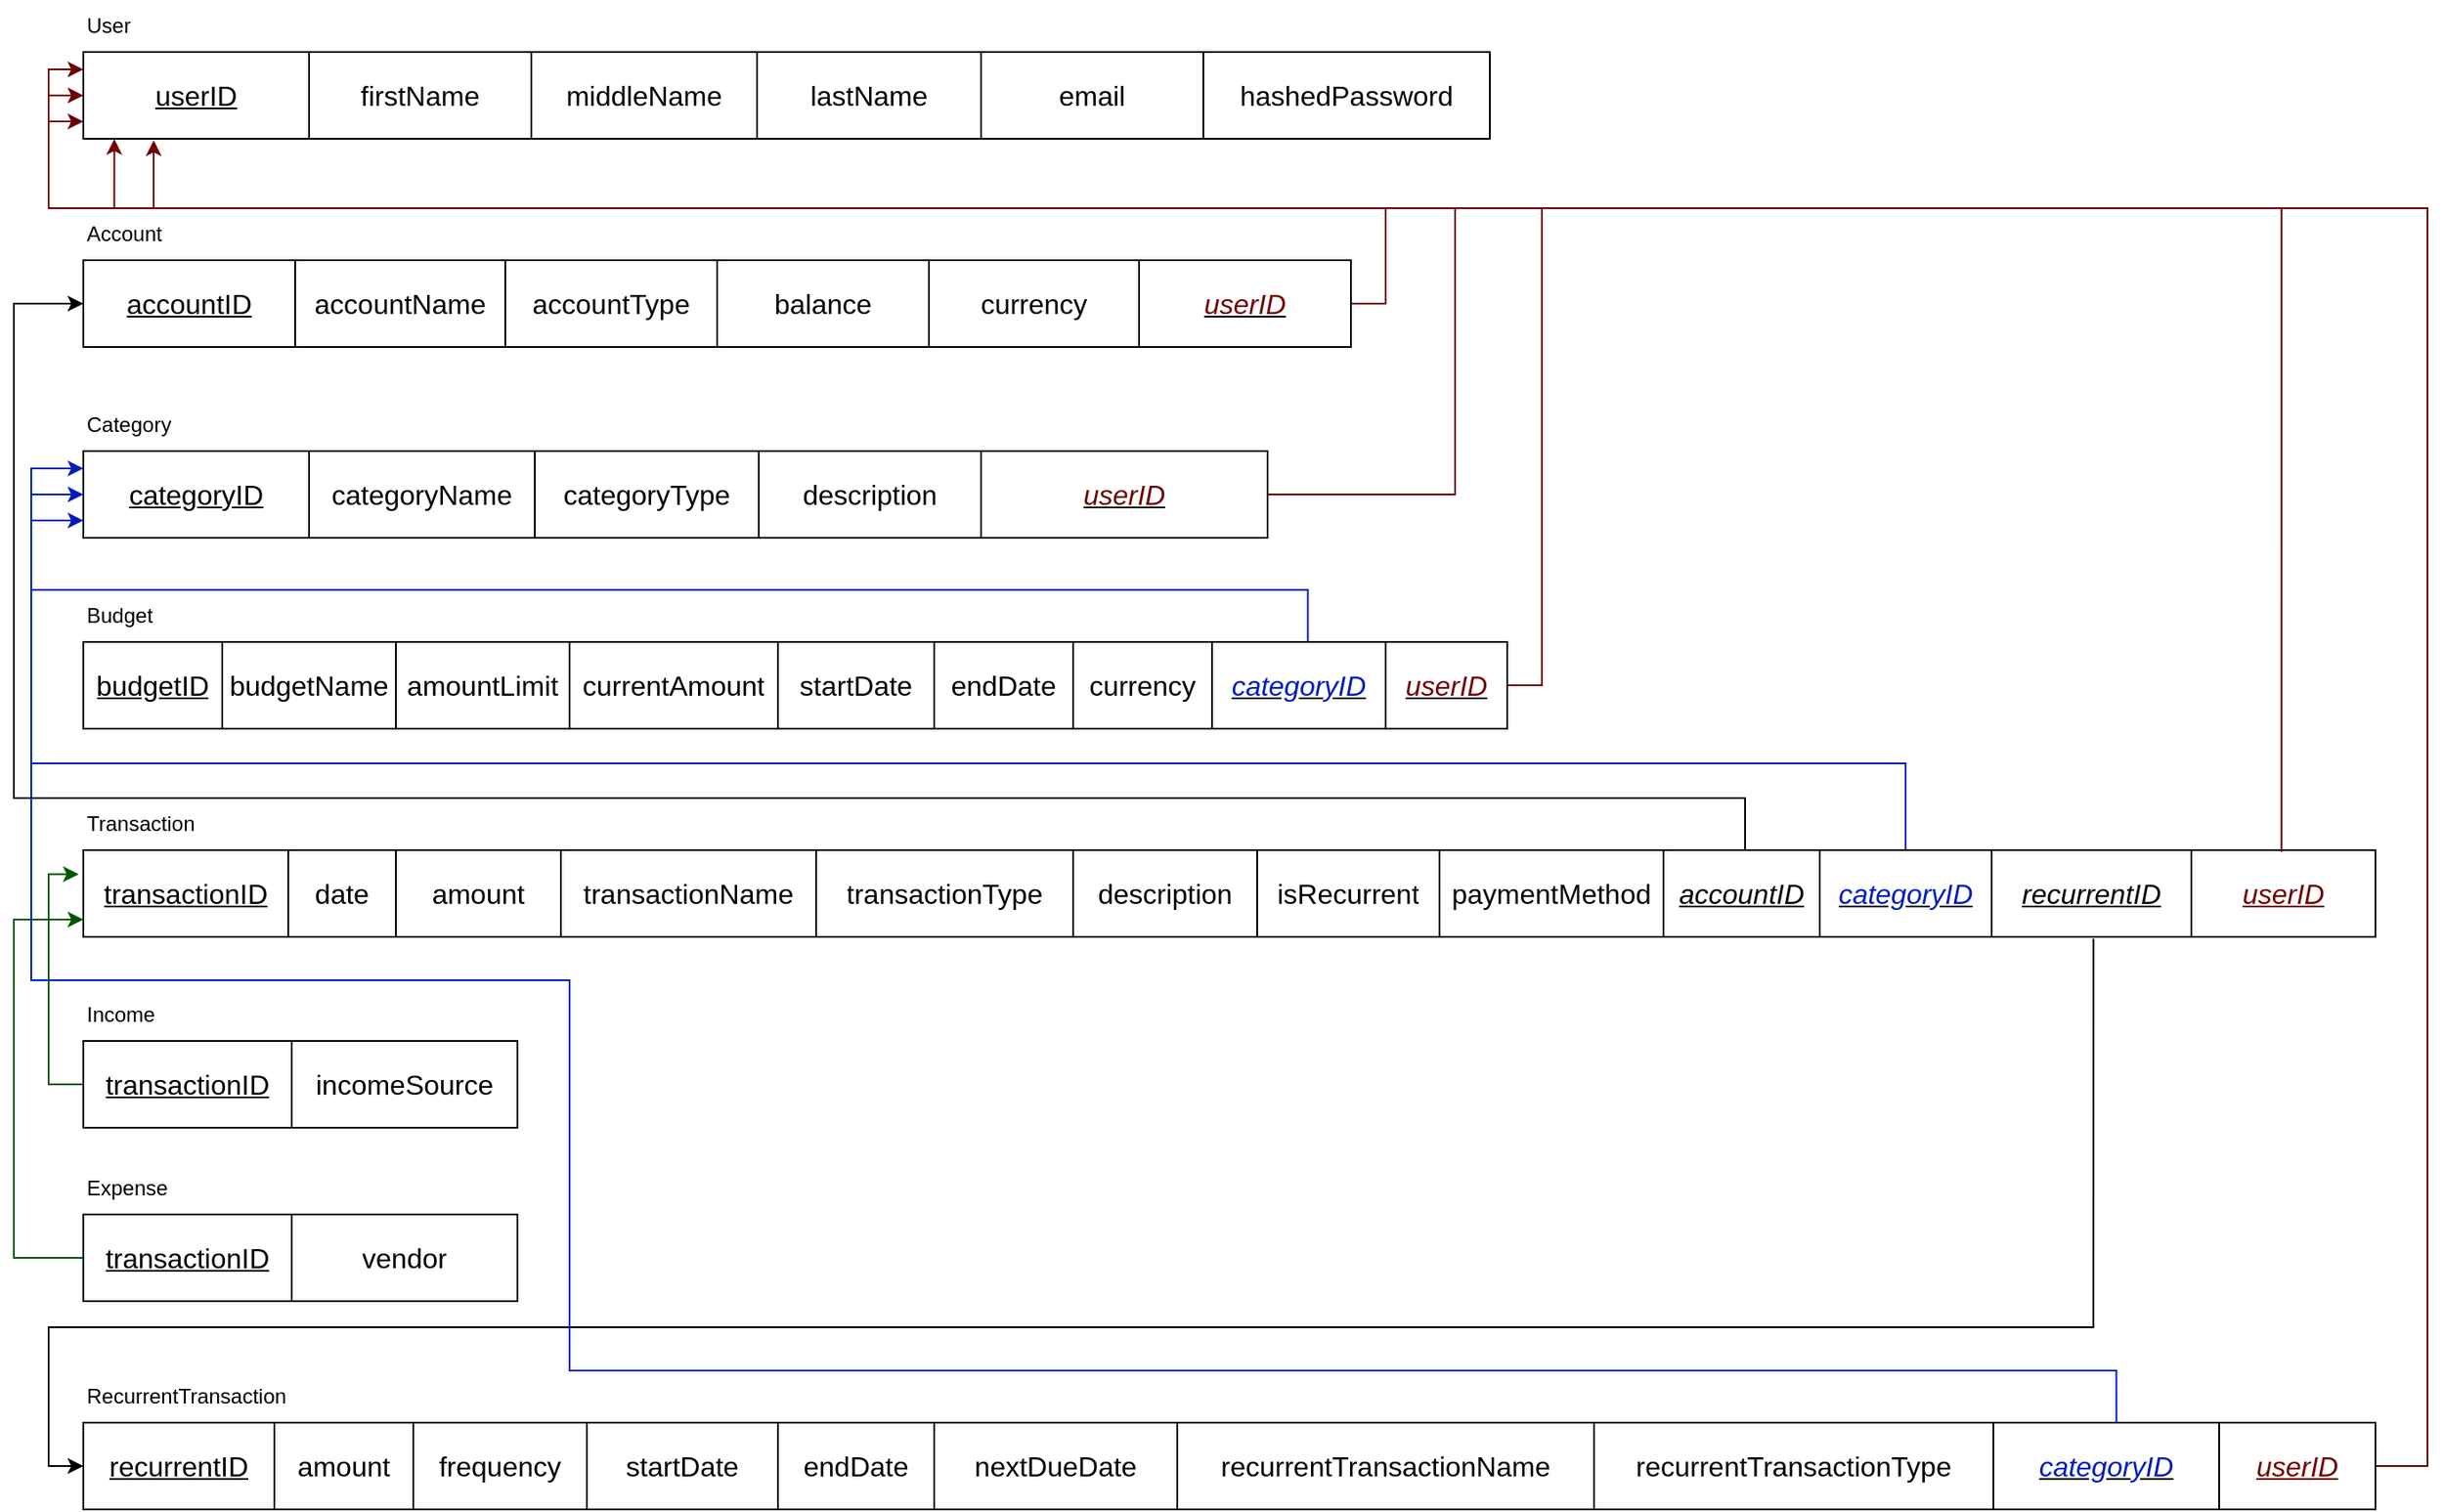<mxfile version="28.2.1">
  <diagram name="Page-1" id="-Z8uPkYC_VJc0NKGcOIi">
    <mxGraphModel dx="2431" dy="1305" grid="1" gridSize="10" guides="1" tooltips="1" connect="1" arrows="1" fold="1" page="1" pageScale="1" pageWidth="1920" pageHeight="1200" math="0" shadow="0">
      <root>
        <mxCell id="0" />
        <mxCell id="1" parent="0" />
        <mxCell id="GvEmqiyRO5GbLfrJit3r-1" value="" style="shape=table;startSize=0;container=1;collapsible=0;childLayout=tableLayout;fontSize=16;fontStyle=2" vertex="1" parent="1">
          <mxGeometry x="320" y="315" width="730" height="50" as="geometry" />
        </mxCell>
        <mxCell id="GvEmqiyRO5GbLfrJit3r-2" value="" style="shape=tableRow;horizontal=0;startSize=0;swimlaneHead=0;swimlaneBody=0;strokeColor=inherit;top=0;left=0;bottom=0;right=0;collapsible=0;dropTarget=0;fillColor=none;points=[[0,0.5],[1,0.5]];portConstraint=eastwest;fontSize=16;" vertex="1" parent="GvEmqiyRO5GbLfrJit3r-1">
          <mxGeometry width="730" height="50" as="geometry" />
        </mxCell>
        <mxCell id="GvEmqiyRO5GbLfrJit3r-3" value="&lt;font&gt;&lt;u&gt;accountID&lt;/u&gt;&lt;/font&gt;" style="shape=partialRectangle;html=1;whiteSpace=wrap;connectable=0;strokeColor=inherit;overflow=hidden;fillColor=none;top=0;left=0;bottom=0;right=0;pointerEvents=1;fontSize=16;" vertex="1" parent="GvEmqiyRO5GbLfrJit3r-2">
          <mxGeometry width="122" height="50" as="geometry">
            <mxRectangle width="122" height="50" as="alternateBounds" />
          </mxGeometry>
        </mxCell>
        <mxCell id="GvEmqiyRO5GbLfrJit3r-4" value="accountName" style="shape=partialRectangle;html=1;whiteSpace=wrap;connectable=0;strokeColor=inherit;overflow=hidden;fillColor=none;top=0;left=0;bottom=0;right=0;pointerEvents=1;fontSize=16;" vertex="1" parent="GvEmqiyRO5GbLfrJit3r-2">
          <mxGeometry x="122" width="121" height="50" as="geometry">
            <mxRectangle width="121" height="50" as="alternateBounds" />
          </mxGeometry>
        </mxCell>
        <mxCell id="GvEmqiyRO5GbLfrJit3r-5" value="accountType" style="shape=partialRectangle;html=1;whiteSpace=wrap;connectable=0;strokeColor=inherit;overflow=hidden;fillColor=none;top=0;left=0;bottom=0;right=0;pointerEvents=1;fontSize=16;" vertex="1" parent="GvEmqiyRO5GbLfrJit3r-2">
          <mxGeometry x="243" width="122" height="50" as="geometry">
            <mxRectangle width="122" height="50" as="alternateBounds" />
          </mxGeometry>
        </mxCell>
        <mxCell id="GvEmqiyRO5GbLfrJit3r-14" value="balance" style="shape=partialRectangle;html=1;whiteSpace=wrap;connectable=0;strokeColor=inherit;overflow=hidden;fillColor=none;top=0;left=0;bottom=0;right=0;pointerEvents=1;fontSize=16;" vertex="1" parent="GvEmqiyRO5GbLfrJit3r-2">
          <mxGeometry x="365" width="122" height="50" as="geometry">
            <mxRectangle width="122" height="50" as="alternateBounds" />
          </mxGeometry>
        </mxCell>
        <mxCell id="GvEmqiyRO5GbLfrJit3r-15" value="currency" style="shape=partialRectangle;html=1;whiteSpace=wrap;connectable=0;strokeColor=inherit;overflow=hidden;fillColor=none;top=0;left=0;bottom=0;right=0;pointerEvents=1;fontSize=16;" vertex="1" parent="GvEmqiyRO5GbLfrJit3r-2">
          <mxGeometry x="487" width="121" height="50" as="geometry">
            <mxRectangle width="121" height="50" as="alternateBounds" />
          </mxGeometry>
        </mxCell>
        <mxCell id="GvEmqiyRO5GbLfrJit3r-16" value="&lt;i&gt;&lt;u&gt;&lt;font style=&quot;color: rgb(111, 0, 0);&quot;&gt;userID&lt;/font&gt;&lt;/u&gt;&lt;/i&gt;" style="shape=partialRectangle;html=1;whiteSpace=wrap;connectable=0;strokeColor=inherit;overflow=hidden;fillColor=none;top=0;left=0;bottom=0;right=0;pointerEvents=1;fontSize=16;" vertex="1" parent="GvEmqiyRO5GbLfrJit3r-2">
          <mxGeometry x="608" width="122" height="50" as="geometry">
            <mxRectangle width="122" height="50" as="alternateBounds" />
          </mxGeometry>
        </mxCell>
        <mxCell id="GvEmqiyRO5GbLfrJit3r-17" value="" style="shape=table;startSize=0;container=1;collapsible=0;childLayout=tableLayout;fontSize=16;fontStyle=2" vertex="1" parent="1">
          <mxGeometry x="320" y="195" width="810" height="50" as="geometry" />
        </mxCell>
        <mxCell id="GvEmqiyRO5GbLfrJit3r-18" value="" style="shape=tableRow;horizontal=0;startSize=0;swimlaneHead=0;swimlaneBody=0;strokeColor=inherit;top=0;left=0;bottom=0;right=0;collapsible=0;dropTarget=0;fillColor=none;points=[[0,0.5],[1,0.5]];portConstraint=eastwest;fontSize=16;" vertex="1" parent="GvEmqiyRO5GbLfrJit3r-17">
          <mxGeometry width="810" height="50" as="geometry" />
        </mxCell>
        <mxCell id="GvEmqiyRO5GbLfrJit3r-19" value="&lt;u&gt;userID&lt;/u&gt;" style="shape=partialRectangle;html=1;whiteSpace=wrap;connectable=0;strokeColor=inherit;overflow=hidden;fillColor=none;top=0;left=0;bottom=0;right=0;pointerEvents=1;fontSize=16;" vertex="1" parent="GvEmqiyRO5GbLfrJit3r-18">
          <mxGeometry width="130" height="50" as="geometry">
            <mxRectangle width="130" height="50" as="alternateBounds" />
          </mxGeometry>
        </mxCell>
        <mxCell id="GvEmqiyRO5GbLfrJit3r-20" value="firstName" style="shape=partialRectangle;html=1;whiteSpace=wrap;connectable=0;strokeColor=inherit;overflow=hidden;fillColor=none;top=0;left=0;bottom=0;right=0;pointerEvents=1;fontSize=16;" vertex="1" parent="GvEmqiyRO5GbLfrJit3r-18">
          <mxGeometry x="130" width="128" height="50" as="geometry">
            <mxRectangle width="128" height="50" as="alternateBounds" />
          </mxGeometry>
        </mxCell>
        <mxCell id="GvEmqiyRO5GbLfrJit3r-21" value="middleName" style="shape=partialRectangle;html=1;whiteSpace=wrap;connectable=0;strokeColor=inherit;overflow=hidden;fillColor=none;top=0;left=0;bottom=0;right=0;pointerEvents=1;fontSize=16;" vertex="1" parent="GvEmqiyRO5GbLfrJit3r-18">
          <mxGeometry x="258" width="130" height="50" as="geometry">
            <mxRectangle width="130" height="50" as="alternateBounds" />
          </mxGeometry>
        </mxCell>
        <mxCell id="GvEmqiyRO5GbLfrJit3r-22" value="lastName" style="shape=partialRectangle;html=1;whiteSpace=wrap;connectable=0;strokeColor=inherit;overflow=hidden;fillColor=none;top=0;left=0;bottom=0;right=0;pointerEvents=1;fontSize=16;" vertex="1" parent="GvEmqiyRO5GbLfrJit3r-18">
          <mxGeometry x="388" width="129" height="50" as="geometry">
            <mxRectangle width="129" height="50" as="alternateBounds" />
          </mxGeometry>
        </mxCell>
        <mxCell id="GvEmqiyRO5GbLfrJit3r-23" value="email" style="shape=partialRectangle;html=1;whiteSpace=wrap;connectable=0;strokeColor=inherit;overflow=hidden;fillColor=none;top=0;left=0;bottom=0;right=0;pointerEvents=1;fontSize=16;" vertex="1" parent="GvEmqiyRO5GbLfrJit3r-18">
          <mxGeometry x="517" width="128" height="50" as="geometry">
            <mxRectangle width="128" height="50" as="alternateBounds" />
          </mxGeometry>
        </mxCell>
        <mxCell id="GvEmqiyRO5GbLfrJit3r-24" value="hashedPassword" style="shape=partialRectangle;html=1;whiteSpace=wrap;connectable=0;strokeColor=inherit;overflow=hidden;fillColor=none;top=0;left=0;bottom=0;right=0;pointerEvents=1;fontSize=16;" vertex="1" parent="GvEmqiyRO5GbLfrJit3r-18">
          <mxGeometry x="645" width="165" height="50" as="geometry">
            <mxRectangle width="165" height="50" as="alternateBounds" />
          </mxGeometry>
        </mxCell>
        <mxCell id="GvEmqiyRO5GbLfrJit3r-26" value="" style="shape=table;startSize=0;container=1;collapsible=0;childLayout=tableLayout;fontSize=16;fontStyle=2" vertex="1" parent="1">
          <mxGeometry x="320" y="425" width="682" height="50" as="geometry" />
        </mxCell>
        <mxCell id="GvEmqiyRO5GbLfrJit3r-27" value="" style="shape=tableRow;horizontal=0;startSize=0;swimlaneHead=0;swimlaneBody=0;strokeColor=inherit;top=0;left=0;bottom=0;right=0;collapsible=0;dropTarget=0;fillColor=none;points=[[0,0.5],[1,0.5]];portConstraint=eastwest;fontSize=16;" vertex="1" parent="GvEmqiyRO5GbLfrJit3r-26">
          <mxGeometry width="682" height="50" as="geometry" />
        </mxCell>
        <mxCell id="GvEmqiyRO5GbLfrJit3r-28" value="&lt;u&gt;categoryID&lt;/u&gt;" style="shape=partialRectangle;html=1;whiteSpace=wrap;connectable=0;strokeColor=inherit;overflow=hidden;fillColor=none;top=0;left=0;bottom=0;right=0;pointerEvents=1;fontSize=16;" vertex="1" parent="GvEmqiyRO5GbLfrJit3r-27">
          <mxGeometry width="130" height="50" as="geometry">
            <mxRectangle width="130" height="50" as="alternateBounds" />
          </mxGeometry>
        </mxCell>
        <mxCell id="GvEmqiyRO5GbLfrJit3r-30" value="categoryName" style="shape=partialRectangle;html=1;whiteSpace=wrap;connectable=0;strokeColor=inherit;overflow=hidden;fillColor=none;top=0;left=0;bottom=0;right=0;pointerEvents=1;fontSize=16;" vertex="1" parent="GvEmqiyRO5GbLfrJit3r-27">
          <mxGeometry x="130" width="130" height="50" as="geometry">
            <mxRectangle width="130" height="50" as="alternateBounds" />
          </mxGeometry>
        </mxCell>
        <mxCell id="GvEmqiyRO5GbLfrJit3r-31" value="categoryType" style="shape=partialRectangle;html=1;whiteSpace=wrap;connectable=0;strokeColor=inherit;overflow=hidden;fillColor=none;top=0;left=0;bottom=0;right=0;pointerEvents=1;fontSize=16;" vertex="1" parent="GvEmqiyRO5GbLfrJit3r-27">
          <mxGeometry x="260" width="129" height="50" as="geometry">
            <mxRectangle width="129" height="50" as="alternateBounds" />
          </mxGeometry>
        </mxCell>
        <mxCell id="GvEmqiyRO5GbLfrJit3r-32" value="description" style="shape=partialRectangle;html=1;whiteSpace=wrap;connectable=0;strokeColor=inherit;overflow=hidden;fillColor=none;top=0;left=0;bottom=0;right=0;pointerEvents=1;fontSize=16;" vertex="1" parent="GvEmqiyRO5GbLfrJit3r-27">
          <mxGeometry x="389" width="128" height="50" as="geometry">
            <mxRectangle width="128" height="50" as="alternateBounds" />
          </mxGeometry>
        </mxCell>
        <mxCell id="GvEmqiyRO5GbLfrJit3r-33" value="&lt;i&gt;&lt;u&gt;&lt;font style=&quot;color: rgb(111, 0, 0);&quot;&gt;userID&lt;/font&gt;&lt;/u&gt;&lt;/i&gt;" style="shape=partialRectangle;html=1;whiteSpace=wrap;connectable=0;strokeColor=inherit;overflow=hidden;fillColor=none;top=0;left=0;bottom=0;right=0;pointerEvents=1;fontSize=16;" vertex="1" parent="GvEmqiyRO5GbLfrJit3r-27">
          <mxGeometry x="517" width="165" height="50" as="geometry">
            <mxRectangle width="165" height="50" as="alternateBounds" />
          </mxGeometry>
        </mxCell>
        <mxCell id="GvEmqiyRO5GbLfrJit3r-34" value="" style="shape=table;startSize=0;container=1;collapsible=0;childLayout=tableLayout;fontSize=16;fontStyle=0" vertex="1" parent="1">
          <mxGeometry x="320" y="535" width="820" height="50" as="geometry" />
        </mxCell>
        <mxCell id="GvEmqiyRO5GbLfrJit3r-35" value="" style="shape=tableRow;horizontal=0;startSize=0;swimlaneHead=0;swimlaneBody=0;strokeColor=inherit;top=0;left=0;bottom=0;right=0;collapsible=0;dropTarget=0;fillColor=none;points=[[0,0.5],[1,0.5]];portConstraint=eastwest;fontSize=16;" vertex="1" parent="GvEmqiyRO5GbLfrJit3r-34">
          <mxGeometry width="820" height="50" as="geometry" />
        </mxCell>
        <mxCell id="GvEmqiyRO5GbLfrJit3r-36" value="&lt;u&gt;budgetID&lt;/u&gt;" style="shape=partialRectangle;html=1;whiteSpace=wrap;connectable=0;strokeColor=inherit;overflow=hidden;fillColor=none;top=0;left=0;bottom=0;right=0;pointerEvents=1;fontSize=16;" vertex="1" parent="GvEmqiyRO5GbLfrJit3r-35">
          <mxGeometry width="80" height="50" as="geometry">
            <mxRectangle width="80" height="50" as="alternateBounds" />
          </mxGeometry>
        </mxCell>
        <mxCell id="GvEmqiyRO5GbLfrJit3r-37" value="budgetName" style="shape=partialRectangle;html=1;whiteSpace=wrap;connectable=0;strokeColor=inherit;overflow=hidden;fillColor=none;top=0;left=0;bottom=0;right=0;pointerEvents=1;fontSize=16;" vertex="1" parent="GvEmqiyRO5GbLfrJit3r-35">
          <mxGeometry x="80" width="100" height="50" as="geometry">
            <mxRectangle width="100" height="50" as="alternateBounds" />
          </mxGeometry>
        </mxCell>
        <mxCell id="GvEmqiyRO5GbLfrJit3r-38" value="amountLimit" style="shape=partialRectangle;html=1;whiteSpace=wrap;connectable=0;strokeColor=inherit;overflow=hidden;fillColor=none;top=0;left=0;bottom=0;right=0;pointerEvents=1;fontSize=16;" vertex="1" parent="GvEmqiyRO5GbLfrJit3r-35">
          <mxGeometry x="180" width="100" height="50" as="geometry">
            <mxRectangle width="100" height="50" as="alternateBounds" />
          </mxGeometry>
        </mxCell>
        <mxCell id="GvEmqiyRO5GbLfrJit3r-39" value="currentAmount" style="shape=partialRectangle;html=1;whiteSpace=wrap;connectable=0;strokeColor=inherit;overflow=hidden;fillColor=none;top=0;left=0;bottom=0;right=0;pointerEvents=1;fontSize=16;" vertex="1" parent="GvEmqiyRO5GbLfrJit3r-35">
          <mxGeometry x="280" width="120" height="50" as="geometry">
            <mxRectangle width="120" height="50" as="alternateBounds" />
          </mxGeometry>
        </mxCell>
        <mxCell id="GvEmqiyRO5GbLfrJit3r-40" value="startDate" style="shape=partialRectangle;html=1;whiteSpace=wrap;connectable=0;strokeColor=inherit;overflow=hidden;fillColor=none;top=0;left=0;bottom=0;right=0;pointerEvents=1;fontSize=16;" vertex="1" parent="GvEmqiyRO5GbLfrJit3r-35">
          <mxGeometry x="400" width="90" height="50" as="geometry">
            <mxRectangle width="90" height="50" as="alternateBounds" />
          </mxGeometry>
        </mxCell>
        <mxCell id="GvEmqiyRO5GbLfrJit3r-41" value="endDate" style="shape=partialRectangle;html=1;whiteSpace=wrap;connectable=0;strokeColor=inherit;overflow=hidden;fillColor=none;top=0;left=0;bottom=0;right=0;pointerEvents=1;fontSize=16;" vertex="1" parent="GvEmqiyRO5GbLfrJit3r-35">
          <mxGeometry x="490" width="80" height="50" as="geometry">
            <mxRectangle width="80" height="50" as="alternateBounds" />
          </mxGeometry>
        </mxCell>
        <mxCell id="GvEmqiyRO5GbLfrJit3r-42" value="currency" style="shape=partialRectangle;html=1;whiteSpace=wrap;connectable=0;strokeColor=inherit;overflow=hidden;fillColor=none;top=0;left=0;bottom=0;right=0;pointerEvents=1;fontSize=16;" vertex="1" parent="GvEmqiyRO5GbLfrJit3r-35">
          <mxGeometry x="570" width="80" height="50" as="geometry">
            <mxRectangle width="80" height="50" as="alternateBounds" />
          </mxGeometry>
        </mxCell>
        <mxCell id="GvEmqiyRO5GbLfrJit3r-43" value="&lt;i&gt;&lt;u&gt;&lt;font style=&quot;color: rgb(0, 29, 188);&quot;&gt;categoryID&lt;/font&gt;&lt;/u&gt;&lt;/i&gt;" style="shape=partialRectangle;html=1;whiteSpace=wrap;connectable=0;strokeColor=inherit;overflow=hidden;fillColor=none;top=0;left=0;bottom=0;right=0;pointerEvents=1;fontSize=16;" vertex="1" parent="GvEmqiyRO5GbLfrJit3r-35">
          <mxGeometry x="650" width="100" height="50" as="geometry">
            <mxRectangle width="100" height="50" as="alternateBounds" />
          </mxGeometry>
        </mxCell>
        <mxCell id="GvEmqiyRO5GbLfrJit3r-44" value="&lt;i&gt;&lt;u&gt;&lt;font style=&quot;color: rgb(111, 0, 0);&quot;&gt;userID&lt;/font&gt;&lt;/u&gt;&lt;/i&gt;" style="shape=partialRectangle;html=1;whiteSpace=wrap;connectable=0;strokeColor=inherit;overflow=hidden;fillColor=none;top=0;left=0;bottom=0;right=0;pointerEvents=1;fontSize=16;" vertex="1" parent="GvEmqiyRO5GbLfrJit3r-35">
          <mxGeometry x="750" width="70" height="50" as="geometry">
            <mxRectangle width="70" height="50" as="alternateBounds" />
          </mxGeometry>
        </mxCell>
        <mxCell id="GvEmqiyRO5GbLfrJit3r-106" style="edgeStyle=orthogonalEdgeStyle;rounded=0;orthogonalLoop=1;jettySize=auto;html=1;exitX=0.877;exitY=1.02;exitDx=0;exitDy=0;exitPerimeter=0;" edge="1" parent="1" source="GvEmqiyRO5GbLfrJit3r-46" target="GvEmqiyRO5GbLfrJit3r-84">
          <mxGeometry relative="1" as="geometry">
            <Array as="points">
              <mxPoint x="1478" y="930" />
              <mxPoint x="300" y="930" />
              <mxPoint x="300" y="1010" />
            </Array>
          </mxGeometry>
        </mxCell>
        <mxCell id="GvEmqiyRO5GbLfrJit3r-107" style="edgeStyle=orthogonalEdgeStyle;rounded=0;orthogonalLoop=1;jettySize=auto;html=1;entryX=0;entryY=0.2;entryDx=0;entryDy=0;exitX=0.795;exitY=0.004;exitDx=0;exitDy=0;exitPerimeter=0;entryPerimeter=0;fillColor=#0050ef;strokeColor=#001DBC;" edge="1" parent="1" source="GvEmqiyRO5GbLfrJit3r-46" target="GvEmqiyRO5GbLfrJit3r-27">
          <mxGeometry relative="1" as="geometry">
            <Array as="points">
              <mxPoint x="1369" y="605" />
              <mxPoint x="290" y="605" />
              <mxPoint x="290" y="435" />
            </Array>
          </mxGeometry>
        </mxCell>
        <mxCell id="GvEmqiyRO5GbLfrJit3r-109" style="edgeStyle=orthogonalEdgeStyle;rounded=0;orthogonalLoop=1;jettySize=auto;html=1;entryX=0;entryY=0.5;entryDx=0;entryDy=0;exitX=0.725;exitY=0.016;exitDx=0;exitDy=0;exitPerimeter=0;" edge="1" parent="1" source="GvEmqiyRO5GbLfrJit3r-46" target="GvEmqiyRO5GbLfrJit3r-2">
          <mxGeometry relative="1" as="geometry">
            <Array as="points">
              <mxPoint x="1277" y="625" />
              <mxPoint x="280" y="625" />
              <mxPoint x="280" y="340" />
            </Array>
          </mxGeometry>
        </mxCell>
        <mxCell id="GvEmqiyRO5GbLfrJit3r-45" value="" style="shape=table;startSize=0;container=1;collapsible=0;childLayout=tableLayout;fontSize=16;fontStyle=0" vertex="1" parent="1">
          <mxGeometry x="320" y="655" width="1320" height="50" as="geometry" />
        </mxCell>
        <mxCell id="GvEmqiyRO5GbLfrJit3r-46" value="" style="shape=tableRow;horizontal=0;startSize=0;swimlaneHead=0;swimlaneBody=0;strokeColor=inherit;top=0;left=0;bottom=0;right=0;collapsible=0;dropTarget=0;fillColor=none;points=[[0,0.5],[1,0.5]];portConstraint=eastwest;fontSize=16;" vertex="1" parent="GvEmqiyRO5GbLfrJit3r-45">
          <mxGeometry width="1320" height="50" as="geometry" />
        </mxCell>
        <mxCell id="GvEmqiyRO5GbLfrJit3r-47" value="&lt;u&gt;transactionID&lt;/u&gt;" style="shape=partialRectangle;html=1;whiteSpace=wrap;connectable=0;strokeColor=inherit;overflow=hidden;fillColor=none;top=0;left=0;bottom=0;right=0;pointerEvents=1;fontSize=16;" vertex="1" parent="GvEmqiyRO5GbLfrJit3r-46">
          <mxGeometry width="118" height="50" as="geometry">
            <mxRectangle width="118" height="50" as="alternateBounds" />
          </mxGeometry>
        </mxCell>
        <mxCell id="GvEmqiyRO5GbLfrJit3r-48" value="date" style="shape=partialRectangle;html=1;whiteSpace=wrap;connectable=0;strokeColor=inherit;overflow=hidden;fillColor=none;top=0;left=0;bottom=0;right=0;pointerEvents=1;fontSize=16;" vertex="1" parent="GvEmqiyRO5GbLfrJit3r-46">
          <mxGeometry x="118" width="62" height="50" as="geometry">
            <mxRectangle width="62" height="50" as="alternateBounds" />
          </mxGeometry>
        </mxCell>
        <mxCell id="GvEmqiyRO5GbLfrJit3r-49" value="amount" style="shape=partialRectangle;html=1;whiteSpace=wrap;connectable=0;strokeColor=inherit;overflow=hidden;fillColor=none;top=0;left=0;bottom=0;right=0;pointerEvents=1;fontSize=16;" vertex="1" parent="GvEmqiyRO5GbLfrJit3r-46">
          <mxGeometry x="180" width="95" height="50" as="geometry">
            <mxRectangle width="95" height="50" as="alternateBounds" />
          </mxGeometry>
        </mxCell>
        <mxCell id="GvEmqiyRO5GbLfrJit3r-50" value="transactionName" style="shape=partialRectangle;html=1;whiteSpace=wrap;connectable=0;strokeColor=inherit;overflow=hidden;fillColor=none;top=0;left=0;bottom=0;right=0;pointerEvents=1;fontSize=16;" vertex="1" parent="GvEmqiyRO5GbLfrJit3r-46">
          <mxGeometry x="275" width="147" height="50" as="geometry">
            <mxRectangle width="147" height="50" as="alternateBounds" />
          </mxGeometry>
        </mxCell>
        <mxCell id="GvEmqiyRO5GbLfrJit3r-51" value="transactionType" style="shape=partialRectangle;html=1;whiteSpace=wrap;connectable=0;strokeColor=inherit;overflow=hidden;fillColor=none;top=0;left=0;bottom=0;right=0;pointerEvents=1;fontSize=16;" vertex="1" parent="GvEmqiyRO5GbLfrJit3r-46">
          <mxGeometry x="422" width="148" height="50" as="geometry">
            <mxRectangle width="148" height="50" as="alternateBounds" />
          </mxGeometry>
        </mxCell>
        <mxCell id="GvEmqiyRO5GbLfrJit3r-52" value="description" style="shape=partialRectangle;html=1;whiteSpace=wrap;connectable=0;strokeColor=inherit;overflow=hidden;fillColor=none;top=0;left=0;bottom=0;right=0;pointerEvents=1;fontSize=16;" vertex="1" parent="GvEmqiyRO5GbLfrJit3r-46">
          <mxGeometry x="570" width="106" height="50" as="geometry">
            <mxRectangle width="106" height="50" as="alternateBounds" />
          </mxGeometry>
        </mxCell>
        <mxCell id="GvEmqiyRO5GbLfrJit3r-114" value="isRecurrent" style="shape=partialRectangle;html=1;whiteSpace=wrap;connectable=0;strokeColor=inherit;overflow=hidden;fillColor=none;top=0;left=0;bottom=0;right=0;pointerEvents=1;fontSize=16;" vertex="1" parent="GvEmqiyRO5GbLfrJit3r-46">
          <mxGeometry x="676" width="105" height="50" as="geometry">
            <mxRectangle width="105" height="50" as="alternateBounds" />
          </mxGeometry>
        </mxCell>
        <mxCell id="GvEmqiyRO5GbLfrJit3r-113" value="paymentMethod" style="shape=partialRectangle;html=1;whiteSpace=wrap;connectable=0;strokeColor=inherit;overflow=hidden;fillColor=none;top=0;left=0;bottom=0;right=0;pointerEvents=1;fontSize=16;" vertex="1" parent="GvEmqiyRO5GbLfrJit3r-46">
          <mxGeometry x="781" width="129" height="50" as="geometry">
            <mxRectangle width="129" height="50" as="alternateBounds" />
          </mxGeometry>
        </mxCell>
        <mxCell id="GvEmqiyRO5GbLfrJit3r-53" value="&lt;i style=&quot;&quot;&gt;&lt;u style=&quot;&quot;&gt;accountID&lt;/u&gt;&lt;/i&gt;" style="shape=partialRectangle;html=1;whiteSpace=wrap;connectable=0;strokeColor=inherit;overflow=hidden;fillColor=none;top=0;left=0;bottom=0;right=0;pointerEvents=1;fontSize=16;" vertex="1" parent="GvEmqiyRO5GbLfrJit3r-46">
          <mxGeometry x="910" width="90" height="50" as="geometry">
            <mxRectangle width="90" height="50" as="alternateBounds" />
          </mxGeometry>
        </mxCell>
        <mxCell id="GvEmqiyRO5GbLfrJit3r-54" value="&lt;i&gt;&lt;u&gt;&lt;font style=&quot;color: rgb(0, 29, 188);&quot;&gt;categoryID&lt;/font&gt;&lt;/u&gt;&lt;/i&gt;" style="shape=partialRectangle;html=1;whiteSpace=wrap;connectable=0;strokeColor=inherit;overflow=hidden;fillColor=none;top=0;left=0;bottom=0;right=0;pointerEvents=1;fontSize=16;" vertex="1" parent="GvEmqiyRO5GbLfrJit3r-46">
          <mxGeometry x="1000" width="99" height="50" as="geometry">
            <mxRectangle width="99" height="50" as="alternateBounds" />
          </mxGeometry>
        </mxCell>
        <mxCell id="GvEmqiyRO5GbLfrJit3r-55" value="&lt;u&gt;&lt;i&gt;recurrentID&lt;/i&gt;&lt;/u&gt;" style="shape=partialRectangle;html=1;whiteSpace=wrap;connectable=0;strokeColor=inherit;overflow=hidden;fillColor=none;top=0;left=0;bottom=0;right=0;pointerEvents=1;fontSize=16;" vertex="1" parent="GvEmqiyRO5GbLfrJit3r-46">
          <mxGeometry x="1099" width="115" height="50" as="geometry">
            <mxRectangle width="115" height="50" as="alternateBounds" />
          </mxGeometry>
        </mxCell>
        <mxCell id="GvEmqiyRO5GbLfrJit3r-62" value="&lt;span style=&quot;font-family: monospace; font-size: 0px; text-align: start; text-wrap-mode: nowrap;&quot;&gt;&lt;font style=&quot;color: rgb(111, 0, 0);&quot;&gt;&lt;i style=&quot;font-family: Helvetica; font-size: 16px; text-align: center; text-wrap-mode: wrap;&quot;&gt;&lt;u style=&quot;&quot;&gt;userID&lt;/u&gt;&lt;/i&gt;3CmxGraphModel%3E%3Croot%3E%3CmxCell%20id%3D%220%22%2F%3E%3CmxCell%20id%3D%221%22%20parent%3D%220%22%2F%3E%3CmxCell%20id%3D%222%22%20value%3D%22%26lt%3Bi%26gt%3B%26lt%3Bu%26gt%3BuserID%26lt%3B%2Fu%26gt%3B%26lt%3B%2Fi%26gt%3B%22%20style%3D%22shape%3DpartialRectangle%3Bhtml%3D1%3BwhiteSpace%3Dwrap%3Bconnectable%3D0%3BstrokeColor%3Dinherit%3Boverflow%3Dhidden%3BfillColor%3Dnone%3Btop%3D0%3Bleft%3D0%3Bbottom%3D0%3Bright%3D0%3BpointerEvents%3D1%3BfontSize%3D16%3B%22%20vertex%3D%221%22%20parent%3D%221%22%3E%3CmxGeometry%20x%3D%22881%22%20y%3D%22550%22%20width%3D%2279%22%20height%3D%2250%22%20as%3D%22geometry%22%3E%3CmxRectangle%20width%3D%2279%22%20height%3D%2250%22%20as%3D%22alternateBounds%22%2F%3E%3C%2FmxGeometry%3E%3C%2FmxCell%3E%3C%2Froot%3E%3C%2FmxGraphModel%3E&lt;/font&gt;&lt;/span&gt;" style="shape=partialRectangle;html=1;whiteSpace=wrap;connectable=0;strokeColor=inherit;overflow=hidden;fillColor=none;top=0;left=0;bottom=0;right=0;pointerEvents=1;fontSize=16;" vertex="1" parent="GvEmqiyRO5GbLfrJit3r-46">
          <mxGeometry x="1214" width="106" height="50" as="geometry">
            <mxRectangle width="106" height="50" as="alternateBounds" />
          </mxGeometry>
        </mxCell>
        <mxCell id="GvEmqiyRO5GbLfrJit3r-56" value="Account" style="text;html=1;align=left;verticalAlign=middle;resizable=0;points=[];autosize=1;strokeColor=none;fillColor=none;" vertex="1" parent="1">
          <mxGeometry x="320" y="285" width="70" height="30" as="geometry" />
        </mxCell>
        <mxCell id="GvEmqiyRO5GbLfrJit3r-58" value="User" style="text;html=1;align=left;verticalAlign=middle;resizable=0;points=[];autosize=1;strokeColor=none;fillColor=none;" vertex="1" parent="1">
          <mxGeometry x="320" y="165" width="50" height="30" as="geometry" />
        </mxCell>
        <mxCell id="GvEmqiyRO5GbLfrJit3r-59" value="Category" style="text;html=1;align=left;verticalAlign=middle;resizable=0;points=[];autosize=1;strokeColor=none;fillColor=none;" vertex="1" parent="1">
          <mxGeometry x="320" y="395" width="70" height="30" as="geometry" />
        </mxCell>
        <mxCell id="GvEmqiyRO5GbLfrJit3r-60" value="Budget" style="text;html=1;align=left;verticalAlign=middle;resizable=0;points=[];autosize=1;strokeColor=none;fillColor=none;" vertex="1" parent="1">
          <mxGeometry x="320" y="505" width="60" height="30" as="geometry" />
        </mxCell>
        <mxCell id="GvEmqiyRO5GbLfrJit3r-61" value="Transaction" style="text;html=1;align=left;verticalAlign=middle;resizable=0;points=[];autosize=1;strokeColor=none;fillColor=none;" vertex="1" parent="1">
          <mxGeometry x="320" y="625" width="90" height="30" as="geometry" />
        </mxCell>
        <mxCell id="GvEmqiyRO5GbLfrJit3r-64" value="Income" style="text;html=1;align=left;verticalAlign=middle;resizable=0;points=[];autosize=1;strokeColor=none;fillColor=none;" vertex="1" parent="1">
          <mxGeometry x="320" y="735" width="60" height="30" as="geometry" />
        </mxCell>
        <mxCell id="GvEmqiyRO5GbLfrJit3r-66" value="" style="shape=table;startSize=0;container=1;collapsible=0;childLayout=tableLayout;fontSize=16;fontStyle=0" vertex="1" parent="1">
          <mxGeometry x="320" y="765" width="250" height="50" as="geometry" />
        </mxCell>
        <mxCell id="GvEmqiyRO5GbLfrJit3r-67" value="" style="shape=tableRow;horizontal=0;startSize=0;swimlaneHead=0;swimlaneBody=0;strokeColor=inherit;top=0;left=0;bottom=0;right=0;collapsible=0;dropTarget=0;fillColor=none;points=[[0,0.5],[1,0.5]];portConstraint=eastwest;fontSize=16;" vertex="1" parent="GvEmqiyRO5GbLfrJit3r-66">
          <mxGeometry width="250" height="50" as="geometry" />
        </mxCell>
        <mxCell id="GvEmqiyRO5GbLfrJit3r-68" value="&lt;u&gt;transactionID&lt;/u&gt;" style="shape=partialRectangle;html=1;whiteSpace=wrap;connectable=0;strokeColor=inherit;overflow=hidden;fillColor=none;top=0;left=0;bottom=0;right=0;pointerEvents=1;fontSize=16;" vertex="1" parent="GvEmqiyRO5GbLfrJit3r-67">
          <mxGeometry width="120" height="50" as="geometry">
            <mxRectangle width="120" height="50" as="alternateBounds" />
          </mxGeometry>
        </mxCell>
        <mxCell id="GvEmqiyRO5GbLfrJit3r-69" value="incomeSource" style="shape=partialRectangle;html=1;whiteSpace=wrap;connectable=0;strokeColor=inherit;overflow=hidden;fillColor=none;top=0;left=0;bottom=0;right=0;pointerEvents=1;fontSize=16;" vertex="1" parent="GvEmqiyRO5GbLfrJit3r-67">
          <mxGeometry x="120" width="130" height="50" as="geometry">
            <mxRectangle width="130" height="50" as="alternateBounds" />
          </mxGeometry>
        </mxCell>
        <mxCell id="GvEmqiyRO5GbLfrJit3r-78" value="Expense" style="text;html=1;align=left;verticalAlign=middle;resizable=0;points=[];autosize=1;strokeColor=none;fillColor=none;" vertex="1" parent="1">
          <mxGeometry x="320" y="835" width="70" height="30" as="geometry" />
        </mxCell>
        <mxCell id="GvEmqiyRO5GbLfrJit3r-79" value="" style="shape=table;startSize=0;container=1;collapsible=0;childLayout=tableLayout;fontSize=16;fontStyle=0" vertex="1" parent="1">
          <mxGeometry x="320" y="865" width="250" height="50" as="geometry" />
        </mxCell>
        <mxCell id="GvEmqiyRO5GbLfrJit3r-80" value="" style="shape=tableRow;horizontal=0;startSize=0;swimlaneHead=0;swimlaneBody=0;strokeColor=inherit;top=0;left=0;bottom=0;right=0;collapsible=0;dropTarget=0;fillColor=none;points=[[0,0.5],[1,0.5]];portConstraint=eastwest;fontSize=16;" vertex="1" parent="GvEmqiyRO5GbLfrJit3r-79">
          <mxGeometry width="250" height="50" as="geometry" />
        </mxCell>
        <mxCell id="GvEmqiyRO5GbLfrJit3r-81" value="&lt;u&gt;transactionID&lt;/u&gt;" style="shape=partialRectangle;html=1;whiteSpace=wrap;connectable=0;strokeColor=inherit;overflow=hidden;fillColor=none;top=0;left=0;bottom=0;right=0;pointerEvents=1;fontSize=16;" vertex="1" parent="GvEmqiyRO5GbLfrJit3r-80">
          <mxGeometry width="120" height="50" as="geometry">
            <mxRectangle width="120" height="50" as="alternateBounds" />
          </mxGeometry>
        </mxCell>
        <mxCell id="GvEmqiyRO5GbLfrJit3r-82" value="vendor" style="shape=partialRectangle;html=1;whiteSpace=wrap;connectable=0;strokeColor=inherit;overflow=hidden;fillColor=none;top=0;left=0;bottom=0;right=0;pointerEvents=1;fontSize=16;" vertex="1" parent="GvEmqiyRO5GbLfrJit3r-80">
          <mxGeometry x="120" width="130" height="50" as="geometry">
            <mxRectangle width="130" height="50" as="alternateBounds" />
          </mxGeometry>
        </mxCell>
        <mxCell id="GvEmqiyRO5GbLfrJit3r-110" style="edgeStyle=orthogonalEdgeStyle;rounded=0;orthogonalLoop=1;jettySize=auto;html=1;entryX=0;entryY=0.5;entryDx=0;entryDy=0;exitX=0.887;exitY=0.012;exitDx=0;exitDy=0;exitPerimeter=0;fillColor=#0050ef;strokeColor=#001DBC;" edge="1" parent="1" source="GvEmqiyRO5GbLfrJit3r-84" target="GvEmqiyRO5GbLfrJit3r-27">
          <mxGeometry relative="1" as="geometry">
            <Array as="points">
              <mxPoint x="1491" y="955" />
              <mxPoint x="600" y="955" />
              <mxPoint x="600" y="730" />
              <mxPoint x="290" y="730" />
              <mxPoint x="290" y="450" />
            </Array>
          </mxGeometry>
        </mxCell>
        <mxCell id="GvEmqiyRO5GbLfrJit3r-83" value="" style="shape=table;startSize=0;container=1;collapsible=0;childLayout=tableLayout;fontSize=16;fontStyle=0" vertex="1" parent="1">
          <mxGeometry x="320" y="985" width="1320" height="50" as="geometry" />
        </mxCell>
        <mxCell id="GvEmqiyRO5GbLfrJit3r-84" value="" style="shape=tableRow;horizontal=0;startSize=0;swimlaneHead=0;swimlaneBody=0;strokeColor=inherit;top=0;left=0;bottom=0;right=0;collapsible=0;dropTarget=0;fillColor=none;points=[[0,0.5],[1,0.5]];portConstraint=eastwest;fontSize=16;" vertex="1" parent="GvEmqiyRO5GbLfrJit3r-83">
          <mxGeometry width="1320" height="50" as="geometry" />
        </mxCell>
        <mxCell id="GvEmqiyRO5GbLfrJit3r-85" value="&lt;u&gt;recurrentID&lt;/u&gt;" style="shape=partialRectangle;html=1;whiteSpace=wrap;connectable=0;strokeColor=inherit;overflow=hidden;fillColor=none;top=0;left=0;bottom=0;right=0;pointerEvents=1;fontSize=16;" vertex="1" parent="GvEmqiyRO5GbLfrJit3r-84">
          <mxGeometry width="110" height="50" as="geometry">
            <mxRectangle width="110" height="50" as="alternateBounds" />
          </mxGeometry>
        </mxCell>
        <mxCell id="GvEmqiyRO5GbLfrJit3r-86" value="amount" style="shape=partialRectangle;html=1;whiteSpace=wrap;connectable=0;strokeColor=inherit;overflow=hidden;fillColor=none;top=0;left=0;bottom=0;right=0;pointerEvents=1;fontSize=16;" vertex="1" parent="GvEmqiyRO5GbLfrJit3r-84">
          <mxGeometry x="110" width="80" height="50" as="geometry">
            <mxRectangle width="80" height="50" as="alternateBounds" />
          </mxGeometry>
        </mxCell>
        <mxCell id="GvEmqiyRO5GbLfrJit3r-87" value="frequency" style="shape=partialRectangle;html=1;whiteSpace=wrap;connectable=0;strokeColor=inherit;overflow=hidden;fillColor=none;top=0;left=0;bottom=0;right=0;pointerEvents=1;fontSize=16;" vertex="1" parent="GvEmqiyRO5GbLfrJit3r-84">
          <mxGeometry x="190" width="100" height="50" as="geometry">
            <mxRectangle width="100" height="50" as="alternateBounds" />
          </mxGeometry>
        </mxCell>
        <mxCell id="GvEmqiyRO5GbLfrJit3r-88" value="startDate" style="shape=partialRectangle;html=1;whiteSpace=wrap;connectable=0;strokeColor=inherit;overflow=hidden;fillColor=none;top=0;left=0;bottom=0;right=0;pointerEvents=1;fontSize=16;" vertex="1" parent="GvEmqiyRO5GbLfrJit3r-84">
          <mxGeometry x="290" width="110" height="50" as="geometry">
            <mxRectangle width="110" height="50" as="alternateBounds" />
          </mxGeometry>
        </mxCell>
        <mxCell id="GvEmqiyRO5GbLfrJit3r-89" value="endDate" style="shape=partialRectangle;html=1;whiteSpace=wrap;connectable=0;strokeColor=inherit;overflow=hidden;fillColor=none;top=0;left=0;bottom=0;right=0;pointerEvents=1;fontSize=16;" vertex="1" parent="GvEmqiyRO5GbLfrJit3r-84">
          <mxGeometry x="400" width="90" height="50" as="geometry">
            <mxRectangle width="90" height="50" as="alternateBounds" />
          </mxGeometry>
        </mxCell>
        <mxCell id="GvEmqiyRO5GbLfrJit3r-90" value="nextDueDate" style="shape=partialRectangle;html=1;whiteSpace=wrap;connectable=0;strokeColor=inherit;overflow=hidden;fillColor=none;top=0;left=0;bottom=0;right=0;pointerEvents=1;fontSize=16;" vertex="1" parent="GvEmqiyRO5GbLfrJit3r-84">
          <mxGeometry x="490" width="140" height="50" as="geometry">
            <mxRectangle width="140" height="50" as="alternateBounds" />
          </mxGeometry>
        </mxCell>
        <mxCell id="GvEmqiyRO5GbLfrJit3r-97" value="recurrentTransactionName" style="shape=partialRectangle;html=1;whiteSpace=wrap;connectable=0;strokeColor=inherit;overflow=hidden;fillColor=none;top=0;left=0;bottom=0;right=0;pointerEvents=1;fontSize=16;" vertex="1" parent="GvEmqiyRO5GbLfrJit3r-84">
          <mxGeometry x="630" width="240" height="50" as="geometry">
            <mxRectangle width="240" height="50" as="alternateBounds" />
          </mxGeometry>
        </mxCell>
        <mxCell id="GvEmqiyRO5GbLfrJit3r-92" value="recurrentTransactionType" style="shape=partialRectangle;html=1;whiteSpace=wrap;connectable=0;strokeColor=inherit;overflow=hidden;fillColor=none;top=0;left=0;bottom=0;right=0;pointerEvents=1;fontSize=16;" vertex="1" parent="GvEmqiyRO5GbLfrJit3r-84">
          <mxGeometry x="870" width="230" height="50" as="geometry">
            <mxRectangle width="230" height="50" as="alternateBounds" />
          </mxGeometry>
        </mxCell>
        <mxCell id="GvEmqiyRO5GbLfrJit3r-93" value="&lt;u&gt;&lt;i&gt;&lt;font style=&quot;color: rgb(0, 29, 188);&quot;&gt;categoryID&lt;/font&gt;&lt;/i&gt;&lt;/u&gt;" style="shape=partialRectangle;html=1;whiteSpace=wrap;connectable=0;strokeColor=inherit;overflow=hidden;fillColor=none;top=0;left=0;bottom=0;right=0;pointerEvents=1;fontSize=16;" vertex="1" parent="GvEmqiyRO5GbLfrJit3r-84">
          <mxGeometry x="1100" width="130" height="50" as="geometry">
            <mxRectangle width="130" height="50" as="alternateBounds" />
          </mxGeometry>
        </mxCell>
        <mxCell id="GvEmqiyRO5GbLfrJit3r-94" value="&lt;span style=&quot;font-family: monospace; font-size: 0px; text-align: start; text-wrap-mode: nowrap;&quot;&gt;&lt;font style=&quot;color: rgb(111, 0, 0);&quot;&gt;&lt;i style=&quot;font-family: Helvetica; font-size: 16px; text-align: center; text-wrap-mode: wrap;&quot;&gt;&lt;u style=&quot;&quot;&gt;userID&lt;/u&gt;&lt;/i&gt;3CmxGraphModel%3E%3Croot%3E%3CmxCell%20id%3D%220%22%2F%3E%3CmxCell%20id%3D%221%22%20parent%3D%220%22%2F%3E%3CmxCell%20id%3D%222%22%20value%3D%22%26lt%3Bi%26gt%3B%26lt%3Bu%26gt%3BuserID%26lt%3B%2Fu%26gt%3B%26lt%3B%2Fi%26gt%3B%22%20style%3D%22shape%3DpartialRectangle%3Bhtml%3D1%3BwhiteSpace%3Dwrap%3Bconnectable%3D0%3BstrokeColor%3Dinherit%3Boverflow%3Dhidden%3BfillColor%3Dnone%3Btop%3D0%3Bleft%3D0%3Bbottom%3D0%3Bright%3D0%3BpointerEvents%3D1%3BfontSize%3D16%3B%22%20vertex%3D%221%22%20parent%3D%221%22%3E%3CmxGeometry%20x%3D%22881%22%20y%3D%22550%22%20width%3D%2279%22%20height%3D%2250%22%20as%3D%22geometry%22%3E%3CmxRectangle%20width%3D%2279%22%20height%3D%2250%22%20as%3D%22alternateBounds%22%2F%3E%3C%2FmxGeometry%3E%3C%2FmxCell%3E%3C%2Froot%3E%3C%2FmxGraphModel%3E&lt;/font&gt;&lt;/span&gt;" style="shape=partialRectangle;html=1;whiteSpace=wrap;connectable=0;strokeColor=inherit;overflow=hidden;fillColor=none;top=0;left=0;bottom=0;right=0;pointerEvents=1;fontSize=16;" vertex="1" parent="GvEmqiyRO5GbLfrJit3r-84">
          <mxGeometry x="1230" width="90" height="50" as="geometry">
            <mxRectangle width="90" height="50" as="alternateBounds" />
          </mxGeometry>
        </mxCell>
        <mxCell id="GvEmqiyRO5GbLfrJit3r-95" value="RecurrentTransaction" style="text;html=1;align=left;verticalAlign=middle;resizable=0;points=[];autosize=1;strokeColor=none;fillColor=none;" vertex="1" parent="1">
          <mxGeometry x="320" y="955" width="140" height="30" as="geometry" />
        </mxCell>
        <mxCell id="GvEmqiyRO5GbLfrJit3r-101" style="edgeStyle=orthogonalEdgeStyle;rounded=0;orthogonalLoop=1;jettySize=auto;html=1;exitX=1;exitY=0.5;exitDx=0;exitDy=0;fillColor=#a20025;strokeColor=#6F0000;" edge="1" parent="1" source="GvEmqiyRO5GbLfrJit3r-2" target="GvEmqiyRO5GbLfrJit3r-18">
          <mxGeometry relative="1" as="geometry">
            <Array as="points">
              <mxPoint x="1070" y="340" />
              <mxPoint x="1070" y="285" />
              <mxPoint x="300" y="285" />
              <mxPoint x="300" y="220" />
            </Array>
          </mxGeometry>
        </mxCell>
        <mxCell id="GvEmqiyRO5GbLfrJit3r-102" style="edgeStyle=orthogonalEdgeStyle;rounded=0;orthogonalLoop=1;jettySize=auto;html=1;exitX=1;exitY=0.5;exitDx=0;exitDy=0;entryX=0;entryY=0.8;entryDx=0;entryDy=0;entryPerimeter=0;fillColor=#a20025;strokeColor=#6F0000;" edge="1" parent="1" source="GvEmqiyRO5GbLfrJit3r-27" target="GvEmqiyRO5GbLfrJit3r-18">
          <mxGeometry relative="1" as="geometry">
            <Array as="points">
              <mxPoint x="1110" y="450" />
              <mxPoint x="1110" y="285" />
              <mxPoint x="300" y="285" />
              <mxPoint x="300" y="235" />
            </Array>
          </mxGeometry>
        </mxCell>
        <mxCell id="GvEmqiyRO5GbLfrJit3r-103" style="edgeStyle=orthogonalEdgeStyle;rounded=0;orthogonalLoop=1;jettySize=auto;html=1;entryX=0;entryY=0.2;entryDx=0;entryDy=0;entryPerimeter=0;exitX=1;exitY=0.5;exitDx=0;exitDy=0;fillColor=#a20025;strokeColor=#6F0000;" edge="1" parent="1" source="GvEmqiyRO5GbLfrJit3r-35" target="GvEmqiyRO5GbLfrJit3r-18">
          <mxGeometry relative="1" as="geometry">
            <Array as="points">
              <mxPoint x="1160" y="560" />
              <mxPoint x="1160" y="285" />
              <mxPoint x="300" y="285" />
              <mxPoint x="300" y="205" />
            </Array>
          </mxGeometry>
        </mxCell>
        <mxCell id="GvEmqiyRO5GbLfrJit3r-104" style="edgeStyle=orthogonalEdgeStyle;rounded=0;orthogonalLoop=1;jettySize=auto;html=1;exitX=0.959;exitY=0.02;exitDx=0;exitDy=0;entryX=0.022;entryY=1.002;entryDx=0;entryDy=0;entryPerimeter=0;exitPerimeter=0;fillColor=#a20025;strokeColor=#6F0000;" edge="1" parent="1" source="GvEmqiyRO5GbLfrJit3r-46" target="GvEmqiyRO5GbLfrJit3r-18">
          <mxGeometry relative="1" as="geometry">
            <Array as="points">
              <mxPoint x="1586" y="285" />
              <mxPoint x="338" y="285" />
            </Array>
          </mxGeometry>
        </mxCell>
        <mxCell id="GvEmqiyRO5GbLfrJit3r-105" style="edgeStyle=orthogonalEdgeStyle;rounded=0;orthogonalLoop=1;jettySize=auto;html=1;entryX=0.05;entryY=1.017;entryDx=0;entryDy=0;entryPerimeter=0;exitX=1;exitY=0.5;exitDx=0;exitDy=0;fillColor=#a20025;strokeColor=#6F0000;" edge="1" parent="1" source="GvEmqiyRO5GbLfrJit3r-84" target="GvEmqiyRO5GbLfrJit3r-18">
          <mxGeometry relative="1" as="geometry">
            <Array as="points">
              <mxPoint x="1670" y="1010" />
              <mxPoint x="1670" y="285" />
              <mxPoint x="361" y="285" />
            </Array>
          </mxGeometry>
        </mxCell>
        <mxCell id="GvEmqiyRO5GbLfrJit3r-108" style="edgeStyle=orthogonalEdgeStyle;rounded=0;orthogonalLoop=1;jettySize=auto;html=1;exitX=0.86;exitY=0.004;exitDx=0;exitDy=0;exitPerimeter=0;fillColor=#0050ef;strokeColor=#001DBC;" edge="1" parent="1" source="GvEmqiyRO5GbLfrJit3r-35">
          <mxGeometry relative="1" as="geometry">
            <mxPoint x="320" y="465" as="targetPoint" />
            <Array as="points">
              <mxPoint x="1025" y="505" />
              <mxPoint x="290" y="505" />
              <mxPoint x="290" y="465" />
            </Array>
          </mxGeometry>
        </mxCell>
        <mxCell id="GvEmqiyRO5GbLfrJit3r-111" style="edgeStyle=orthogonalEdgeStyle;rounded=0;orthogonalLoop=1;jettySize=auto;html=1;entryX=-0.002;entryY=0.278;entryDx=0;entryDy=0;entryPerimeter=0;exitX=0;exitY=0.5;exitDx=0;exitDy=0;fillColor=#008a00;strokeColor=#005700;" edge="1" parent="1" source="GvEmqiyRO5GbLfrJit3r-67" target="GvEmqiyRO5GbLfrJit3r-46">
          <mxGeometry relative="1" as="geometry" />
        </mxCell>
        <mxCell id="GvEmqiyRO5GbLfrJit3r-112" style="edgeStyle=orthogonalEdgeStyle;rounded=0;orthogonalLoop=1;jettySize=auto;html=1;entryX=0;entryY=0.8;entryDx=0;entryDy=0;entryPerimeter=0;exitX=0;exitY=0.5;exitDx=0;exitDy=0;fillColor=#008a00;strokeColor=#005700;" edge="1" parent="1" source="GvEmqiyRO5GbLfrJit3r-80" target="GvEmqiyRO5GbLfrJit3r-46">
          <mxGeometry relative="1" as="geometry">
            <Array as="points">
              <mxPoint x="280" y="890" />
              <mxPoint x="280" y="695" />
            </Array>
          </mxGeometry>
        </mxCell>
      </root>
    </mxGraphModel>
  </diagram>
</mxfile>

